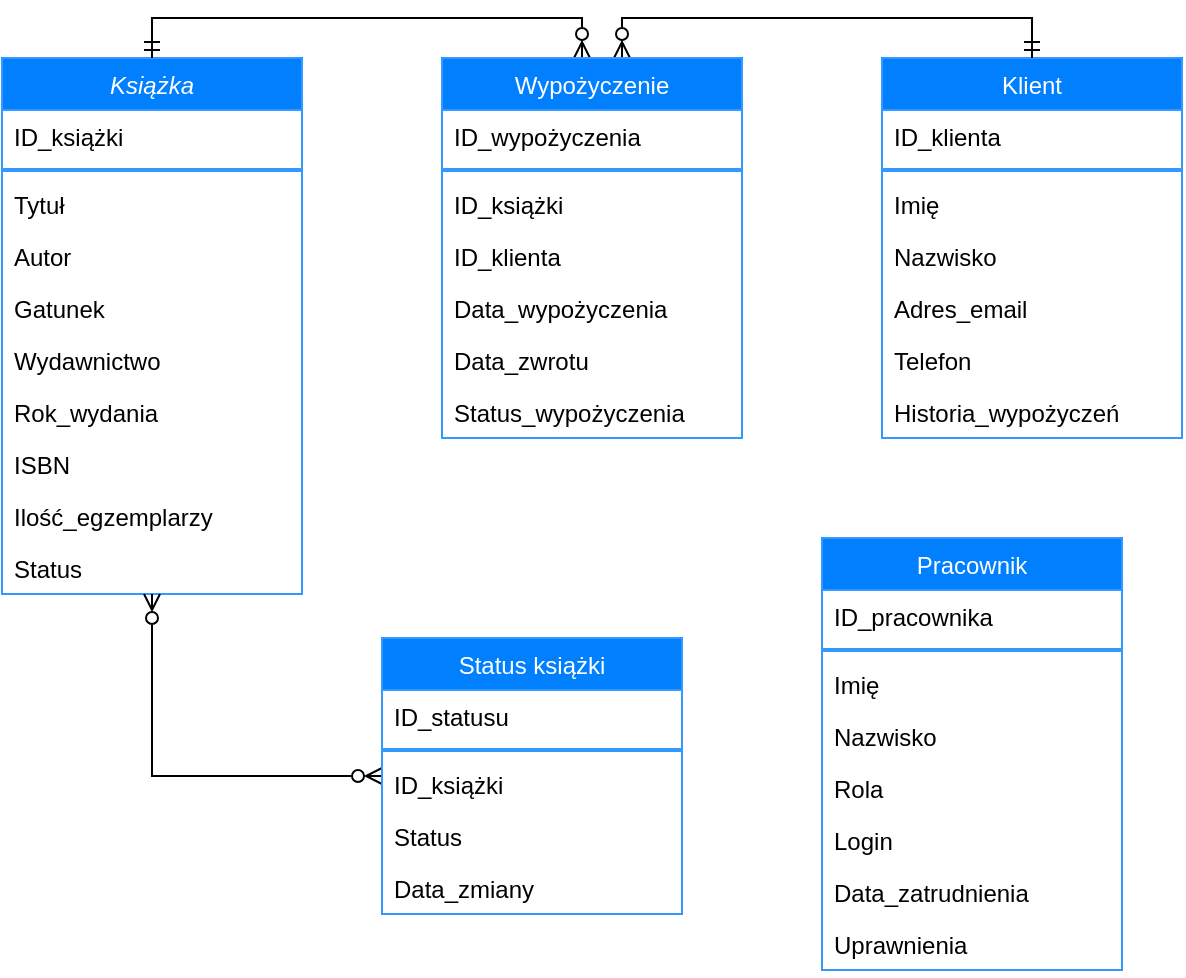 <mxfile version="26.0.4">
  <diagram id="C5RBs43oDa-KdzZeNtuy" name="Page-1">
    <mxGraphModel dx="796" dy="477" grid="1" gridSize="10" guides="1" tooltips="1" connect="1" arrows="1" fold="1" page="1" pageScale="1" pageWidth="827" pageHeight="1169" math="0" shadow="0">
      <root>
        <mxCell id="WIyWlLk6GJQsqaUBKTNV-0" />
        <mxCell id="WIyWlLk6GJQsqaUBKTNV-1" parent="WIyWlLk6GJQsqaUBKTNV-0" />
        <mxCell id="zkfFHV4jXpPFQw0GAbJ--0" value="Książka" style="swimlane;fontStyle=2;align=center;verticalAlign=top;childLayout=stackLayout;horizontal=1;startSize=26;horizontalStack=0;resizeParent=1;resizeLast=0;collapsible=1;marginBottom=0;rounded=0;shadow=0;strokeWidth=1;fillColor=#007FFF;strokeColor=#3399FF;fontColor=#FFFFFF;" parent="WIyWlLk6GJQsqaUBKTNV-1" vertex="1">
          <mxGeometry x="70" y="280" width="150" height="268" as="geometry">
            <mxRectangle x="280" y="160" width="150" height="26" as="alternateBounds" />
          </mxGeometry>
        </mxCell>
        <mxCell id="zkfFHV4jXpPFQw0GAbJ--1" value="ID_książki&#xa;" style="text;align=left;verticalAlign=top;spacingLeft=4;spacingRight=4;overflow=hidden;rotatable=0;points=[[0,0.5],[1,0.5]];portConstraint=eastwest;" parent="zkfFHV4jXpPFQw0GAbJ--0" vertex="1">
          <mxGeometry y="26" width="150" height="26" as="geometry" />
        </mxCell>
        <mxCell id="zkfFHV4jXpPFQw0GAbJ--4" value="" style="line;html=1;strokeWidth=2;align=left;verticalAlign=middle;spacingTop=-1;spacingLeft=3;spacingRight=3;rotatable=0;labelPosition=right;points=[];portConstraint=eastwest;fillColor=#3399FF;strokeColor=#3399FF;" parent="zkfFHV4jXpPFQw0GAbJ--0" vertex="1">
          <mxGeometry y="52" width="150" height="8" as="geometry" />
        </mxCell>
        <mxCell id="zkfFHV4jXpPFQw0GAbJ--2" value="Tytuł" style="text;align=left;verticalAlign=top;spacingLeft=4;spacingRight=4;overflow=hidden;rotatable=0;points=[[0,0.5],[1,0.5]];portConstraint=eastwest;rounded=0;shadow=0;html=0;" parent="zkfFHV4jXpPFQw0GAbJ--0" vertex="1">
          <mxGeometry y="60" width="150" height="26" as="geometry" />
        </mxCell>
        <mxCell id="zkfFHV4jXpPFQw0GAbJ--3" value="Autor" style="text;align=left;verticalAlign=top;spacingLeft=4;spacingRight=4;overflow=hidden;rotatable=0;points=[[0,0.5],[1,0.5]];portConstraint=eastwest;rounded=0;shadow=0;html=0;" parent="zkfFHV4jXpPFQw0GAbJ--0" vertex="1">
          <mxGeometry y="86" width="150" height="26" as="geometry" />
        </mxCell>
        <mxCell id="zkfFHV4jXpPFQw0GAbJ--5" value="Gatunek" style="text;align=left;verticalAlign=top;spacingLeft=4;spacingRight=4;overflow=hidden;rotatable=0;points=[[0,0.5],[1,0.5]];portConstraint=eastwest;" parent="zkfFHV4jXpPFQw0GAbJ--0" vertex="1">
          <mxGeometry y="112" width="150" height="26" as="geometry" />
        </mxCell>
        <mxCell id="d78LfjqIX9P_V2dona1z-10" value="Wydawnictwo" style="text;align=left;verticalAlign=top;spacingLeft=4;spacingRight=4;overflow=hidden;rotatable=0;points=[[0,0.5],[1,0.5]];portConstraint=eastwest;" vertex="1" parent="zkfFHV4jXpPFQw0GAbJ--0">
          <mxGeometry y="138" width="150" height="26" as="geometry" />
        </mxCell>
        <mxCell id="d78LfjqIX9P_V2dona1z-9" value="Rok_wydania" style="text;align=left;verticalAlign=top;spacingLeft=4;spacingRight=4;overflow=hidden;rotatable=0;points=[[0,0.5],[1,0.5]];portConstraint=eastwest;" vertex="1" parent="zkfFHV4jXpPFQw0GAbJ--0">
          <mxGeometry y="164" width="150" height="26" as="geometry" />
        </mxCell>
        <mxCell id="d78LfjqIX9P_V2dona1z-8" value="ISBN" style="text;align=left;verticalAlign=top;spacingLeft=4;spacingRight=4;overflow=hidden;rotatable=0;points=[[0,0.5],[1,0.5]];portConstraint=eastwest;" vertex="1" parent="zkfFHV4jXpPFQw0GAbJ--0">
          <mxGeometry y="190" width="150" height="26" as="geometry" />
        </mxCell>
        <mxCell id="d78LfjqIX9P_V2dona1z-12" value="Ilość_egzemplarzy" style="text;align=left;verticalAlign=top;spacingLeft=4;spacingRight=4;overflow=hidden;rotatable=0;points=[[0,0.5],[1,0.5]];portConstraint=eastwest;" vertex="1" parent="zkfFHV4jXpPFQw0GAbJ--0">
          <mxGeometry y="216" width="150" height="26" as="geometry" />
        </mxCell>
        <mxCell id="d78LfjqIX9P_V2dona1z-11" value="Status" style="text;align=left;verticalAlign=top;spacingLeft=4;spacingRight=4;overflow=hidden;rotatable=0;points=[[0,0.5],[1,0.5]];portConstraint=eastwest;" vertex="1" parent="zkfFHV4jXpPFQw0GAbJ--0">
          <mxGeometry y="242" width="150" height="18" as="geometry" />
        </mxCell>
        <mxCell id="zkfFHV4jXpPFQw0GAbJ--6" value="Klient" style="swimlane;fontStyle=0;align=center;verticalAlign=top;childLayout=stackLayout;horizontal=1;startSize=26;horizontalStack=0;resizeParent=1;resizeLast=0;collapsible=1;marginBottom=0;rounded=0;shadow=0;strokeWidth=1;strokeColor=#3399FF;fillColor=#007FFF;fontColor=#FFFFFF;" parent="WIyWlLk6GJQsqaUBKTNV-1" vertex="1">
          <mxGeometry x="510" y="280" width="150" height="190" as="geometry">
            <mxRectangle x="40" y="280" width="150" height="26" as="alternateBounds" />
          </mxGeometry>
        </mxCell>
        <mxCell id="zkfFHV4jXpPFQw0GAbJ--7" value="ID_klienta" style="text;align=left;verticalAlign=top;spacingLeft=4;spacingRight=4;overflow=hidden;rotatable=0;points=[[0,0.5],[1,0.5]];portConstraint=eastwest;" parent="zkfFHV4jXpPFQw0GAbJ--6" vertex="1">
          <mxGeometry y="26" width="150" height="26" as="geometry" />
        </mxCell>
        <mxCell id="zkfFHV4jXpPFQw0GAbJ--9" value="" style="line;html=1;strokeWidth=2;align=left;verticalAlign=middle;spacingTop=-1;spacingLeft=3;spacingRight=3;rotatable=0;labelPosition=right;points=[];portConstraint=eastwest;strokeColor=#3399FF;" parent="zkfFHV4jXpPFQw0GAbJ--6" vertex="1">
          <mxGeometry y="52" width="150" height="8" as="geometry" />
        </mxCell>
        <mxCell id="zkfFHV4jXpPFQw0GAbJ--8" value="Imię" style="text;align=left;verticalAlign=top;spacingLeft=4;spacingRight=4;overflow=hidden;rotatable=0;points=[[0,0.5],[1,0.5]];portConstraint=eastwest;rounded=0;shadow=0;html=0;" parent="zkfFHV4jXpPFQw0GAbJ--6" vertex="1">
          <mxGeometry y="60" width="150" height="26" as="geometry" />
        </mxCell>
        <mxCell id="zkfFHV4jXpPFQw0GAbJ--10" value="Nazwisko" style="text;align=left;verticalAlign=top;spacingLeft=4;spacingRight=4;overflow=hidden;rotatable=0;points=[[0,0.5],[1,0.5]];portConstraint=eastwest;fontStyle=0" parent="zkfFHV4jXpPFQw0GAbJ--6" vertex="1">
          <mxGeometry y="86" width="150" height="26" as="geometry" />
        </mxCell>
        <mxCell id="zkfFHV4jXpPFQw0GAbJ--11" value="Adres_email" style="text;align=left;verticalAlign=top;spacingLeft=4;spacingRight=4;overflow=hidden;rotatable=0;points=[[0,0.5],[1,0.5]];portConstraint=eastwest;" parent="zkfFHV4jXpPFQw0GAbJ--6" vertex="1">
          <mxGeometry y="112" width="150" height="26" as="geometry" />
        </mxCell>
        <mxCell id="d78LfjqIX9P_V2dona1z-18" value="Telefon" style="text;align=left;verticalAlign=top;spacingLeft=4;spacingRight=4;overflow=hidden;rotatable=0;points=[[0,0.5],[1,0.5]];portConstraint=eastwest;" vertex="1" parent="zkfFHV4jXpPFQw0GAbJ--6">
          <mxGeometry y="138" width="150" height="26" as="geometry" />
        </mxCell>
        <mxCell id="d78LfjqIX9P_V2dona1z-16" value="Historia_wypożyczeń" style="text;align=left;verticalAlign=top;spacingLeft=4;spacingRight=4;overflow=hidden;rotatable=0;points=[[0,0.5],[1,0.5]];portConstraint=eastwest;" vertex="1" parent="zkfFHV4jXpPFQw0GAbJ--6">
          <mxGeometry y="164" width="150" height="26" as="geometry" />
        </mxCell>
        <mxCell id="zkfFHV4jXpPFQw0GAbJ--13" value="Pracownik" style="swimlane;fontStyle=0;align=center;verticalAlign=top;childLayout=stackLayout;horizontal=1;startSize=26;horizontalStack=0;resizeParent=1;resizeLast=0;collapsible=1;marginBottom=0;rounded=0;shadow=0;strokeWidth=1;fillColor=#007FFF;fontColor=#FFFFFF;strokeColor=#3399FF;" parent="WIyWlLk6GJQsqaUBKTNV-1" vertex="1">
          <mxGeometry x="480" y="520" width="150" height="216" as="geometry">
            <mxRectangle x="530" y="240" width="150" height="26" as="alternateBounds" />
          </mxGeometry>
        </mxCell>
        <mxCell id="zkfFHV4jXpPFQw0GAbJ--14" value="ID_pracownika" style="text;align=left;verticalAlign=top;spacingLeft=4;spacingRight=4;overflow=hidden;rotatable=0;points=[[0,0.5],[1,0.5]];portConstraint=eastwest;" parent="zkfFHV4jXpPFQw0GAbJ--13" vertex="1">
          <mxGeometry y="26" width="150" height="26" as="geometry" />
        </mxCell>
        <mxCell id="zkfFHV4jXpPFQw0GAbJ--15" value="" style="line;html=1;strokeWidth=2;align=left;verticalAlign=middle;spacingTop=-1;spacingLeft=3;spacingRight=3;rotatable=0;labelPosition=right;points=[];portConstraint=eastwest;strokeColor=#3399FF;" parent="zkfFHV4jXpPFQw0GAbJ--13" vertex="1">
          <mxGeometry y="52" width="150" height="8" as="geometry" />
        </mxCell>
        <mxCell id="d78LfjqIX9P_V2dona1z-24" value="Imię" style="text;align=left;verticalAlign=top;spacingLeft=4;spacingRight=4;overflow=hidden;rotatable=0;points=[[0,0.5],[1,0.5]];portConstraint=eastwest;" vertex="1" parent="zkfFHV4jXpPFQw0GAbJ--13">
          <mxGeometry y="60" width="150" height="26" as="geometry" />
        </mxCell>
        <mxCell id="d78LfjqIX9P_V2dona1z-25" value="Nazwisko" style="text;align=left;verticalAlign=top;spacingLeft=4;spacingRight=4;overflow=hidden;rotatable=0;points=[[0,0.5],[1,0.5]];portConstraint=eastwest;" vertex="1" parent="zkfFHV4jXpPFQw0GAbJ--13">
          <mxGeometry y="86" width="150" height="26" as="geometry" />
        </mxCell>
        <mxCell id="d78LfjqIX9P_V2dona1z-26" value="Rola" style="text;align=left;verticalAlign=top;spacingLeft=4;spacingRight=4;overflow=hidden;rotatable=0;points=[[0,0.5],[1,0.5]];portConstraint=eastwest;" vertex="1" parent="zkfFHV4jXpPFQw0GAbJ--13">
          <mxGeometry y="112" width="150" height="26" as="geometry" />
        </mxCell>
        <mxCell id="d78LfjqIX9P_V2dona1z-27" value="Login" style="text;align=left;verticalAlign=top;spacingLeft=4;spacingRight=4;overflow=hidden;rotatable=0;points=[[0,0.5],[1,0.5]];portConstraint=eastwest;" vertex="1" parent="zkfFHV4jXpPFQw0GAbJ--13">
          <mxGeometry y="138" width="150" height="26" as="geometry" />
        </mxCell>
        <mxCell id="d78LfjqIX9P_V2dona1z-28" value="Data_zatrudnienia" style="text;align=left;verticalAlign=top;spacingLeft=4;spacingRight=4;overflow=hidden;rotatable=0;points=[[0,0.5],[1,0.5]];portConstraint=eastwest;" vertex="1" parent="zkfFHV4jXpPFQw0GAbJ--13">
          <mxGeometry y="164" width="150" height="26" as="geometry" />
        </mxCell>
        <mxCell id="d78LfjqIX9P_V2dona1z-30" value="Uprawnienia" style="text;align=left;verticalAlign=top;spacingLeft=4;spacingRight=4;overflow=hidden;rotatable=0;points=[[0,0.5],[1,0.5]];portConstraint=eastwest;" vertex="1" parent="zkfFHV4jXpPFQw0GAbJ--13">
          <mxGeometry y="190" width="150" height="26" as="geometry" />
        </mxCell>
        <mxCell id="d78LfjqIX9P_V2dona1z-44" style="edgeStyle=orthogonalEdgeStyle;rounded=0;orthogonalLoop=1;jettySize=auto;html=1;entryX=0.5;entryY=0;entryDx=0;entryDy=0;endArrow=ERmandOne;endFill=0;startArrow=ERzeroToMany;startFill=0;" edge="1" parent="WIyWlLk6GJQsqaUBKTNV-1" source="zkfFHV4jXpPFQw0GAbJ--17" target="zkfFHV4jXpPFQw0GAbJ--6">
          <mxGeometry relative="1" as="geometry">
            <Array as="points">
              <mxPoint x="380" y="260" />
              <mxPoint x="585" y="260" />
            </Array>
          </mxGeometry>
        </mxCell>
        <mxCell id="d78LfjqIX9P_V2dona1z-46" style="edgeStyle=orthogonalEdgeStyle;rounded=0;orthogonalLoop=1;jettySize=auto;html=1;entryX=0.5;entryY=0;entryDx=0;entryDy=0;startArrow=ERzeroToMany;startFill=0;endArrow=ERmandOne;endFill=0;" edge="1" parent="WIyWlLk6GJQsqaUBKTNV-1" source="zkfFHV4jXpPFQw0GAbJ--17" target="zkfFHV4jXpPFQw0GAbJ--0">
          <mxGeometry relative="1" as="geometry">
            <mxPoint x="330" y="230" as="targetPoint" />
            <Array as="points">
              <mxPoint x="360" y="260" />
              <mxPoint x="145" y="260" />
            </Array>
          </mxGeometry>
        </mxCell>
        <mxCell id="zkfFHV4jXpPFQw0GAbJ--17" value="Wypożyczenie" style="swimlane;fontStyle=0;align=center;verticalAlign=top;childLayout=stackLayout;horizontal=1;startSize=26;horizontalStack=0;resizeParent=1;resizeLast=0;collapsible=1;marginBottom=0;rounded=0;shadow=0;strokeWidth=1;fillColor=#007FFF;fontColor=#FFFFFF;strokeColor=#3399FF;" parent="WIyWlLk6GJQsqaUBKTNV-1" vertex="1">
          <mxGeometry x="290" y="280" width="150" height="190" as="geometry">
            <mxRectangle x="40" y="40" width="150" height="26" as="alternateBounds" />
          </mxGeometry>
        </mxCell>
        <mxCell id="zkfFHV4jXpPFQw0GAbJ--18" value="ID_wypożyczenia" style="text;align=left;verticalAlign=top;spacingLeft=4;spacingRight=4;overflow=hidden;rotatable=0;points=[[0,0.5],[1,0.5]];portConstraint=eastwest;" parent="zkfFHV4jXpPFQw0GAbJ--17" vertex="1">
          <mxGeometry y="26" width="150" height="26" as="geometry" />
        </mxCell>
        <mxCell id="zkfFHV4jXpPFQw0GAbJ--23" value="" style="line;html=1;strokeWidth=2;align=left;verticalAlign=middle;spacingTop=-1;spacingLeft=3;spacingRight=3;rotatable=0;labelPosition=right;points=[];portConstraint=eastwest;strokeColor=#3399FF;" parent="zkfFHV4jXpPFQw0GAbJ--17" vertex="1">
          <mxGeometry y="52" width="150" height="8" as="geometry" />
        </mxCell>
        <mxCell id="zkfFHV4jXpPFQw0GAbJ--19" value="ID_książki" style="text;align=left;verticalAlign=top;spacingLeft=4;spacingRight=4;overflow=hidden;rotatable=0;points=[[0,0.5],[1,0.5]];portConstraint=eastwest;rounded=0;shadow=0;html=0;" parent="zkfFHV4jXpPFQw0GAbJ--17" vertex="1">
          <mxGeometry y="60" width="150" height="26" as="geometry" />
        </mxCell>
        <mxCell id="zkfFHV4jXpPFQw0GAbJ--20" value="ID_klienta" style="text;align=left;verticalAlign=top;spacingLeft=4;spacingRight=4;overflow=hidden;rotatable=0;points=[[0,0.5],[1,0.5]];portConstraint=eastwest;rounded=0;shadow=0;html=0;" parent="zkfFHV4jXpPFQw0GAbJ--17" vertex="1">
          <mxGeometry y="86" width="150" height="26" as="geometry" />
        </mxCell>
        <mxCell id="zkfFHV4jXpPFQw0GAbJ--21" value="Data_wypożyczenia" style="text;align=left;verticalAlign=top;spacingLeft=4;spacingRight=4;overflow=hidden;rotatable=0;points=[[0,0.5],[1,0.5]];portConstraint=eastwest;rounded=0;shadow=0;html=0;" parent="zkfFHV4jXpPFQw0GAbJ--17" vertex="1">
          <mxGeometry y="112" width="150" height="26" as="geometry" />
        </mxCell>
        <mxCell id="zkfFHV4jXpPFQw0GAbJ--22" value="Data_zwrotu" style="text;align=left;verticalAlign=top;spacingLeft=4;spacingRight=4;overflow=hidden;rotatable=0;points=[[0,0.5],[1,0.5]];portConstraint=eastwest;rounded=0;shadow=0;html=0;" parent="zkfFHV4jXpPFQw0GAbJ--17" vertex="1">
          <mxGeometry y="138" width="150" height="26" as="geometry" />
        </mxCell>
        <mxCell id="zkfFHV4jXpPFQw0GAbJ--24" value="Status_wypożyczenia" style="text;align=left;verticalAlign=top;spacingLeft=4;spacingRight=4;overflow=hidden;rotatable=0;points=[[0,0.5],[1,0.5]];portConstraint=eastwest;" parent="zkfFHV4jXpPFQw0GAbJ--17" vertex="1">
          <mxGeometry y="164" width="150" height="26" as="geometry" />
        </mxCell>
        <mxCell id="d78LfjqIX9P_V2dona1z-50" style="edgeStyle=orthogonalEdgeStyle;rounded=0;orthogonalLoop=1;jettySize=auto;html=1;entryX=0.5;entryY=1;entryDx=0;entryDy=0;endArrow=ERzeroToMany;endFill=0;startArrow=ERzeroToMany;startFill=0;" edge="1" parent="WIyWlLk6GJQsqaUBKTNV-1" source="d78LfjqIX9P_V2dona1z-32" target="zkfFHV4jXpPFQw0GAbJ--0">
          <mxGeometry relative="1" as="geometry" />
        </mxCell>
        <mxCell id="d78LfjqIX9P_V2dona1z-32" value="Status książki" style="swimlane;fontStyle=0;align=center;verticalAlign=top;childLayout=stackLayout;horizontal=1;startSize=26;horizontalStack=0;resizeParent=1;resizeLast=0;collapsible=1;marginBottom=0;rounded=0;shadow=0;strokeWidth=1;fontColor=#FFFFFF;fillColor=#007FFF;strokeColor=#3399FF;" vertex="1" parent="WIyWlLk6GJQsqaUBKTNV-1">
          <mxGeometry x="260" y="570" width="150" height="138" as="geometry">
            <mxRectangle x="530" y="40" width="150" height="26" as="alternateBounds" />
          </mxGeometry>
        </mxCell>
        <mxCell id="d78LfjqIX9P_V2dona1z-33" value="ID_statusu" style="text;align=left;verticalAlign=top;spacingLeft=4;spacingRight=4;overflow=hidden;rotatable=0;points=[[0,0.5],[1,0.5]];portConstraint=eastwest;" vertex="1" parent="d78LfjqIX9P_V2dona1z-32">
          <mxGeometry y="26" width="150" height="26" as="geometry" />
        </mxCell>
        <mxCell id="d78LfjqIX9P_V2dona1z-34" value="" style="line;html=1;strokeWidth=2;align=left;verticalAlign=middle;spacingTop=-1;spacingLeft=3;spacingRight=3;rotatable=0;labelPosition=right;points=[];portConstraint=eastwest;strokeColor=#3399FF;" vertex="1" parent="d78LfjqIX9P_V2dona1z-32">
          <mxGeometry y="52" width="150" height="8" as="geometry" />
        </mxCell>
        <mxCell id="d78LfjqIX9P_V2dona1z-37" value="ID_książki" style="text;align=left;verticalAlign=top;spacingLeft=4;spacingRight=4;overflow=hidden;rotatable=0;points=[[0,0.5],[1,0.5]];portConstraint=eastwest;" vertex="1" parent="d78LfjqIX9P_V2dona1z-32">
          <mxGeometry y="60" width="150" height="26" as="geometry" />
        </mxCell>
        <mxCell id="d78LfjqIX9P_V2dona1z-35" value="Status" style="text;align=left;verticalAlign=top;spacingLeft=4;spacingRight=4;overflow=hidden;rotatable=0;points=[[0,0.5],[1,0.5]];portConstraint=eastwest;" vertex="1" parent="d78LfjqIX9P_V2dona1z-32">
          <mxGeometry y="86" width="150" height="26" as="geometry" />
        </mxCell>
        <mxCell id="d78LfjqIX9P_V2dona1z-36" value="Data_zmiany" style="text;align=left;verticalAlign=top;spacingLeft=4;spacingRight=4;overflow=hidden;rotatable=0;points=[[0,0.5],[1,0.5]];portConstraint=eastwest;" vertex="1" parent="d78LfjqIX9P_V2dona1z-32">
          <mxGeometry y="112" width="150" height="26" as="geometry" />
        </mxCell>
      </root>
    </mxGraphModel>
  </diagram>
</mxfile>
